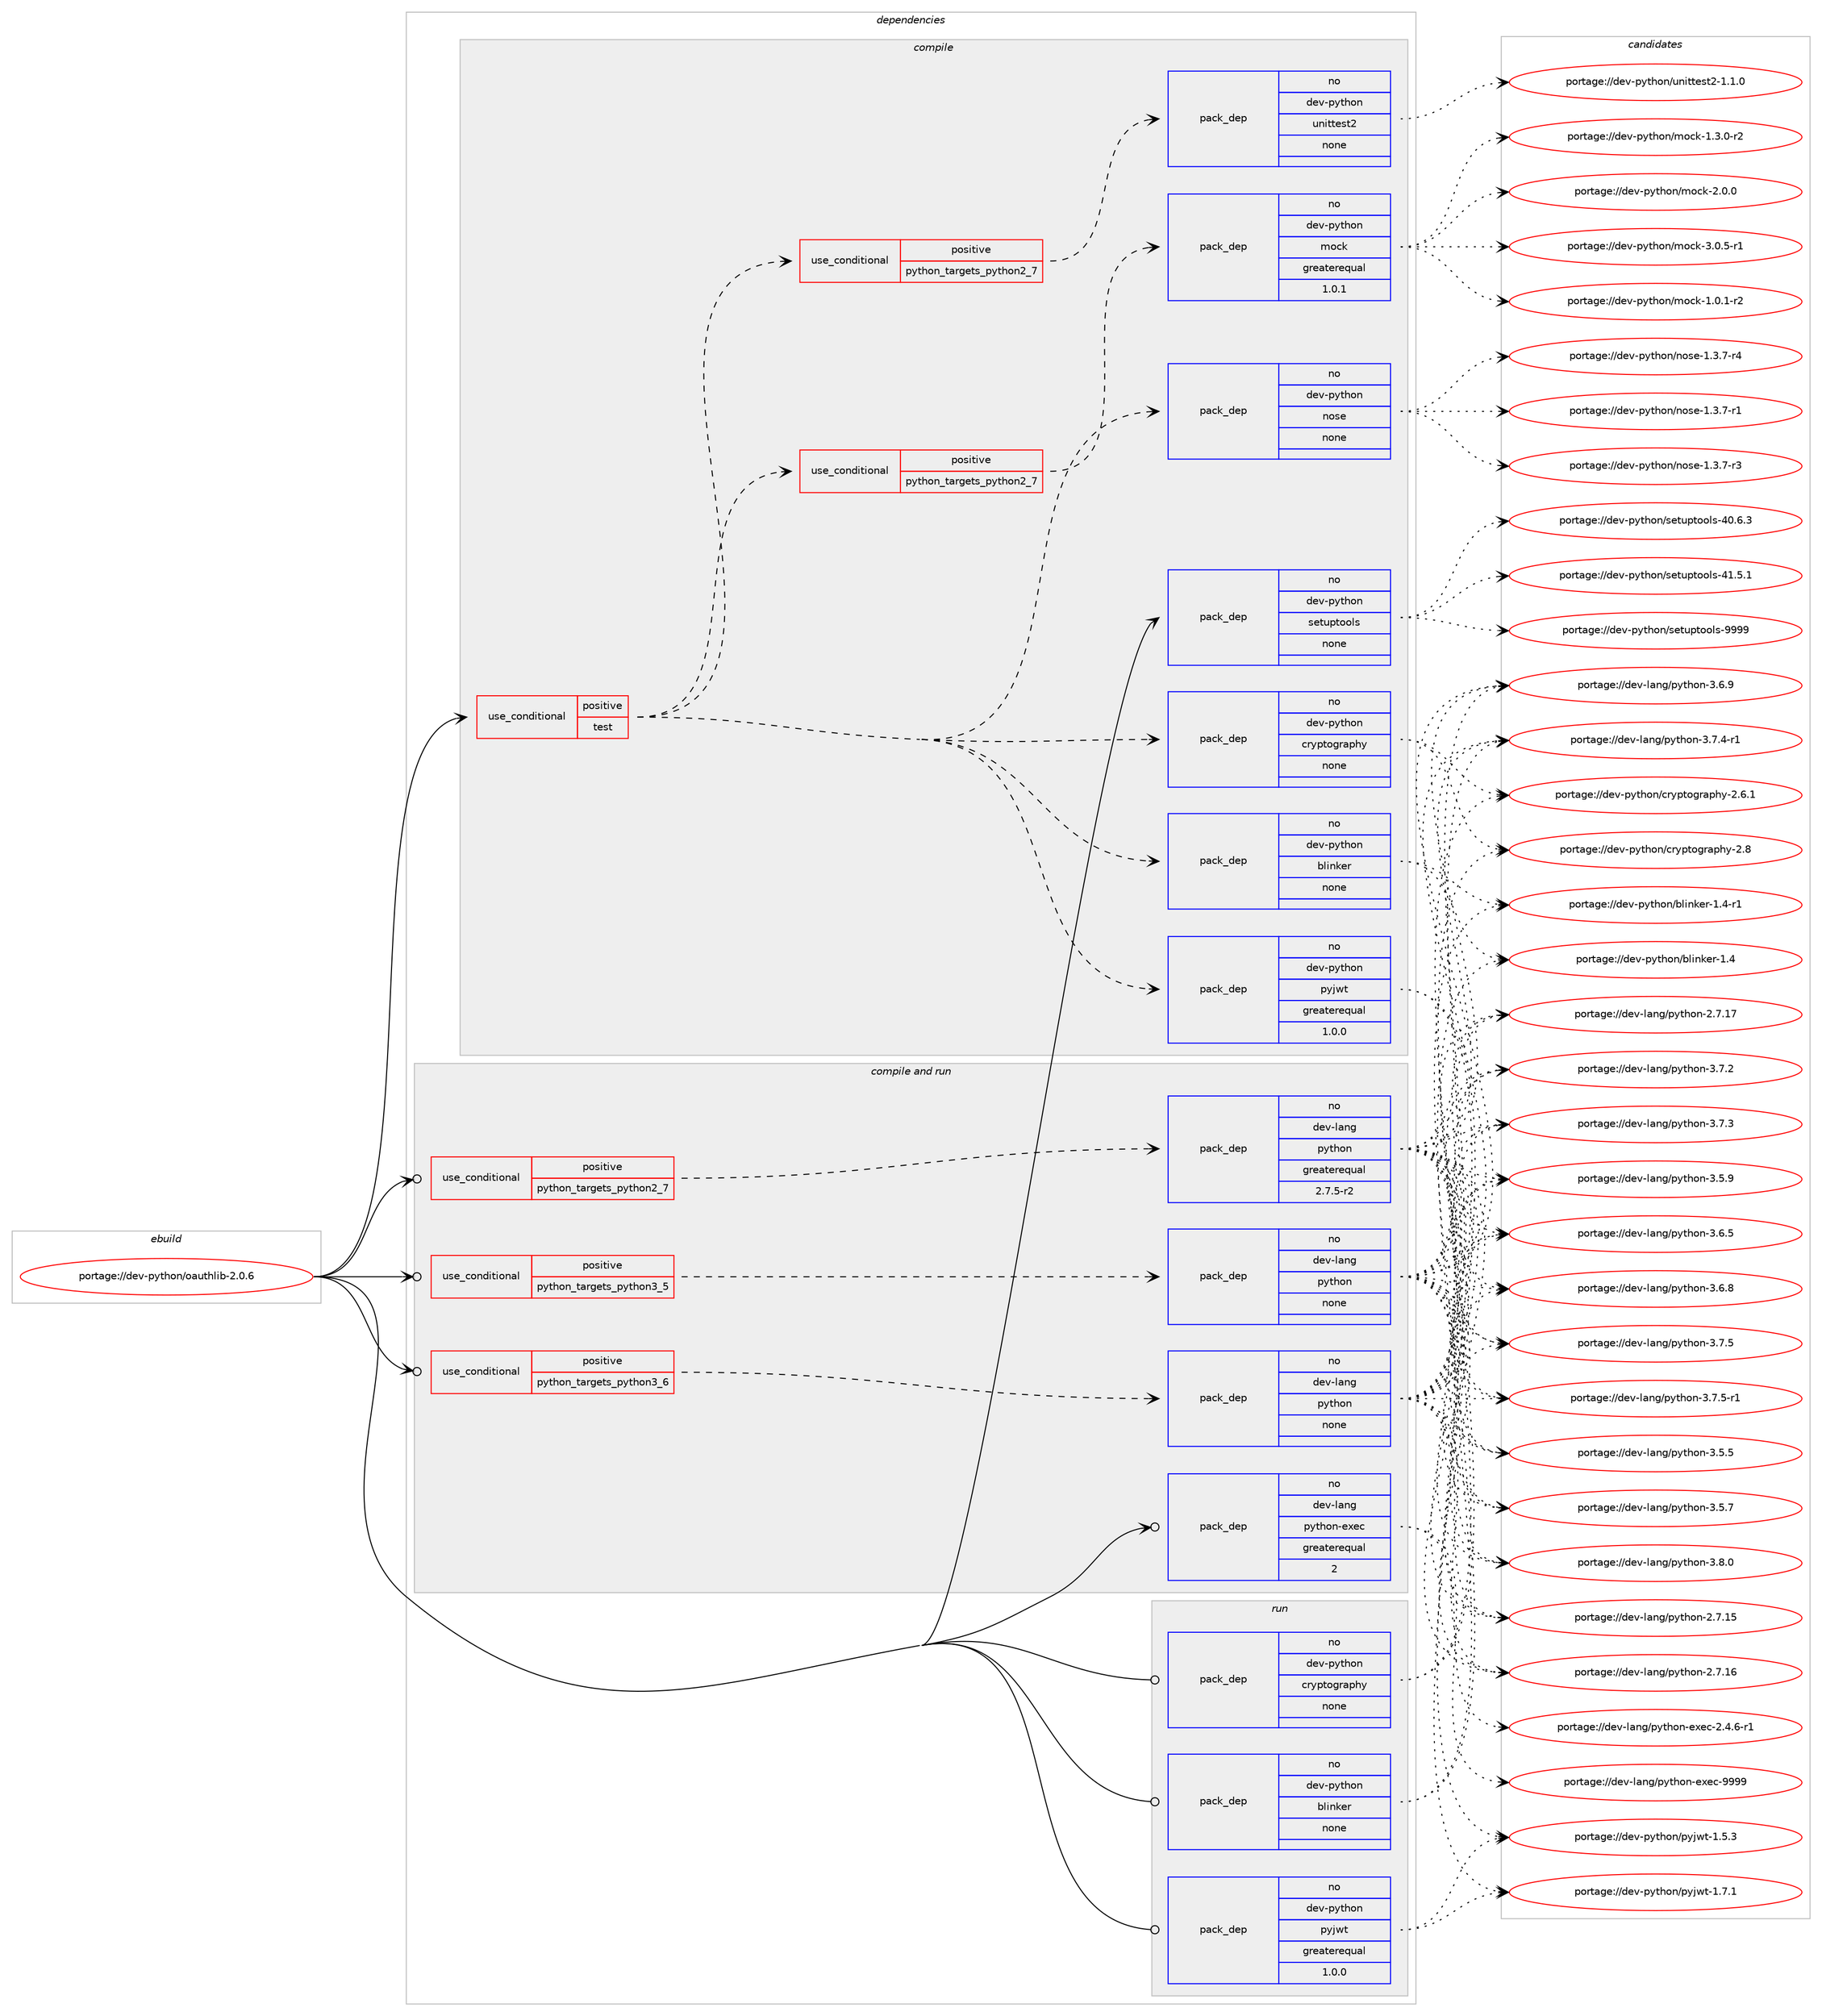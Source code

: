 digraph prolog {

# *************
# Graph options
# *************

newrank=true;
concentrate=true;
compound=true;
graph [rankdir=LR,fontname=Helvetica,fontsize=10,ranksep=1.5];#, ranksep=2.5, nodesep=0.2];
edge  [arrowhead=vee];
node  [fontname=Helvetica,fontsize=10];

# **********
# The ebuild
# **********

subgraph cluster_leftcol {
color=gray;
rank=same;
label=<<i>ebuild</i>>;
id [label="portage://dev-python/oauthlib-2.0.6", color=red, width=4, href="../dev-python/oauthlib-2.0.6.svg"];
}

# ****************
# The dependencies
# ****************

subgraph cluster_midcol {
color=gray;
label=<<i>dependencies</i>>;
subgraph cluster_compile {
fillcolor="#eeeeee";
style=filled;
label=<<i>compile</i>>;
subgraph cond32770 {
dependency152609 [label=<<TABLE BORDER="0" CELLBORDER="1" CELLSPACING="0" CELLPADDING="4"><TR><TD ROWSPAN="3" CELLPADDING="10">use_conditional</TD></TR><TR><TD>positive</TD></TR><TR><TD>test</TD></TR></TABLE>>, shape=none, color=red];
subgraph pack116510 {
dependency152610 [label=<<TABLE BORDER="0" CELLBORDER="1" CELLSPACING="0" CELLPADDING="4" WIDTH="220"><TR><TD ROWSPAN="6" CELLPADDING="30">pack_dep</TD></TR><TR><TD WIDTH="110">no</TD></TR><TR><TD>dev-python</TD></TR><TR><TD>pyjwt</TD></TR><TR><TD>greaterequal</TD></TR><TR><TD>1.0.0</TD></TR></TABLE>>, shape=none, color=blue];
}
dependency152609:e -> dependency152610:w [weight=20,style="dashed",arrowhead="vee"];
subgraph pack116511 {
dependency152611 [label=<<TABLE BORDER="0" CELLBORDER="1" CELLSPACING="0" CELLPADDING="4" WIDTH="220"><TR><TD ROWSPAN="6" CELLPADDING="30">pack_dep</TD></TR><TR><TD WIDTH="110">no</TD></TR><TR><TD>dev-python</TD></TR><TR><TD>blinker</TD></TR><TR><TD>none</TD></TR><TR><TD></TD></TR></TABLE>>, shape=none, color=blue];
}
dependency152609:e -> dependency152611:w [weight=20,style="dashed",arrowhead="vee"];
subgraph pack116512 {
dependency152612 [label=<<TABLE BORDER="0" CELLBORDER="1" CELLSPACING="0" CELLPADDING="4" WIDTH="220"><TR><TD ROWSPAN="6" CELLPADDING="30">pack_dep</TD></TR><TR><TD WIDTH="110">no</TD></TR><TR><TD>dev-python</TD></TR><TR><TD>cryptography</TD></TR><TR><TD>none</TD></TR><TR><TD></TD></TR></TABLE>>, shape=none, color=blue];
}
dependency152609:e -> dependency152612:w [weight=20,style="dashed",arrowhead="vee"];
subgraph pack116513 {
dependency152613 [label=<<TABLE BORDER="0" CELLBORDER="1" CELLSPACING="0" CELLPADDING="4" WIDTH="220"><TR><TD ROWSPAN="6" CELLPADDING="30">pack_dep</TD></TR><TR><TD WIDTH="110">no</TD></TR><TR><TD>dev-python</TD></TR><TR><TD>nose</TD></TR><TR><TD>none</TD></TR><TR><TD></TD></TR></TABLE>>, shape=none, color=blue];
}
dependency152609:e -> dependency152613:w [weight=20,style="dashed",arrowhead="vee"];
subgraph cond32771 {
dependency152614 [label=<<TABLE BORDER="0" CELLBORDER="1" CELLSPACING="0" CELLPADDING="4"><TR><TD ROWSPAN="3" CELLPADDING="10">use_conditional</TD></TR><TR><TD>positive</TD></TR><TR><TD>python_targets_python2_7</TD></TR></TABLE>>, shape=none, color=red];
subgraph pack116514 {
dependency152615 [label=<<TABLE BORDER="0" CELLBORDER="1" CELLSPACING="0" CELLPADDING="4" WIDTH="220"><TR><TD ROWSPAN="6" CELLPADDING="30">pack_dep</TD></TR><TR><TD WIDTH="110">no</TD></TR><TR><TD>dev-python</TD></TR><TR><TD>mock</TD></TR><TR><TD>greaterequal</TD></TR><TR><TD>1.0.1</TD></TR></TABLE>>, shape=none, color=blue];
}
dependency152614:e -> dependency152615:w [weight=20,style="dashed",arrowhead="vee"];
}
dependency152609:e -> dependency152614:w [weight=20,style="dashed",arrowhead="vee"];
subgraph cond32772 {
dependency152616 [label=<<TABLE BORDER="0" CELLBORDER="1" CELLSPACING="0" CELLPADDING="4"><TR><TD ROWSPAN="3" CELLPADDING="10">use_conditional</TD></TR><TR><TD>positive</TD></TR><TR><TD>python_targets_python2_7</TD></TR></TABLE>>, shape=none, color=red];
subgraph pack116515 {
dependency152617 [label=<<TABLE BORDER="0" CELLBORDER="1" CELLSPACING="0" CELLPADDING="4" WIDTH="220"><TR><TD ROWSPAN="6" CELLPADDING="30">pack_dep</TD></TR><TR><TD WIDTH="110">no</TD></TR><TR><TD>dev-python</TD></TR><TR><TD>unittest2</TD></TR><TR><TD>none</TD></TR><TR><TD></TD></TR></TABLE>>, shape=none, color=blue];
}
dependency152616:e -> dependency152617:w [weight=20,style="dashed",arrowhead="vee"];
}
dependency152609:e -> dependency152616:w [weight=20,style="dashed",arrowhead="vee"];
}
id:e -> dependency152609:w [weight=20,style="solid",arrowhead="vee"];
subgraph pack116516 {
dependency152618 [label=<<TABLE BORDER="0" CELLBORDER="1" CELLSPACING="0" CELLPADDING="4" WIDTH="220"><TR><TD ROWSPAN="6" CELLPADDING="30">pack_dep</TD></TR><TR><TD WIDTH="110">no</TD></TR><TR><TD>dev-python</TD></TR><TR><TD>setuptools</TD></TR><TR><TD>none</TD></TR><TR><TD></TD></TR></TABLE>>, shape=none, color=blue];
}
id:e -> dependency152618:w [weight=20,style="solid",arrowhead="vee"];
}
subgraph cluster_compileandrun {
fillcolor="#eeeeee";
style=filled;
label=<<i>compile and run</i>>;
subgraph cond32773 {
dependency152619 [label=<<TABLE BORDER="0" CELLBORDER="1" CELLSPACING="0" CELLPADDING="4"><TR><TD ROWSPAN="3" CELLPADDING="10">use_conditional</TD></TR><TR><TD>positive</TD></TR><TR><TD>python_targets_python2_7</TD></TR></TABLE>>, shape=none, color=red];
subgraph pack116517 {
dependency152620 [label=<<TABLE BORDER="0" CELLBORDER="1" CELLSPACING="0" CELLPADDING="4" WIDTH="220"><TR><TD ROWSPAN="6" CELLPADDING="30">pack_dep</TD></TR><TR><TD WIDTH="110">no</TD></TR><TR><TD>dev-lang</TD></TR><TR><TD>python</TD></TR><TR><TD>greaterequal</TD></TR><TR><TD>2.7.5-r2</TD></TR></TABLE>>, shape=none, color=blue];
}
dependency152619:e -> dependency152620:w [weight=20,style="dashed",arrowhead="vee"];
}
id:e -> dependency152619:w [weight=20,style="solid",arrowhead="odotvee"];
subgraph cond32774 {
dependency152621 [label=<<TABLE BORDER="0" CELLBORDER="1" CELLSPACING="0" CELLPADDING="4"><TR><TD ROWSPAN="3" CELLPADDING="10">use_conditional</TD></TR><TR><TD>positive</TD></TR><TR><TD>python_targets_python3_5</TD></TR></TABLE>>, shape=none, color=red];
subgraph pack116518 {
dependency152622 [label=<<TABLE BORDER="0" CELLBORDER="1" CELLSPACING="0" CELLPADDING="4" WIDTH="220"><TR><TD ROWSPAN="6" CELLPADDING="30">pack_dep</TD></TR><TR><TD WIDTH="110">no</TD></TR><TR><TD>dev-lang</TD></TR><TR><TD>python</TD></TR><TR><TD>none</TD></TR><TR><TD></TD></TR></TABLE>>, shape=none, color=blue];
}
dependency152621:e -> dependency152622:w [weight=20,style="dashed",arrowhead="vee"];
}
id:e -> dependency152621:w [weight=20,style="solid",arrowhead="odotvee"];
subgraph cond32775 {
dependency152623 [label=<<TABLE BORDER="0" CELLBORDER="1" CELLSPACING="0" CELLPADDING="4"><TR><TD ROWSPAN="3" CELLPADDING="10">use_conditional</TD></TR><TR><TD>positive</TD></TR><TR><TD>python_targets_python3_6</TD></TR></TABLE>>, shape=none, color=red];
subgraph pack116519 {
dependency152624 [label=<<TABLE BORDER="0" CELLBORDER="1" CELLSPACING="0" CELLPADDING="4" WIDTH="220"><TR><TD ROWSPAN="6" CELLPADDING="30">pack_dep</TD></TR><TR><TD WIDTH="110">no</TD></TR><TR><TD>dev-lang</TD></TR><TR><TD>python</TD></TR><TR><TD>none</TD></TR><TR><TD></TD></TR></TABLE>>, shape=none, color=blue];
}
dependency152623:e -> dependency152624:w [weight=20,style="dashed",arrowhead="vee"];
}
id:e -> dependency152623:w [weight=20,style="solid",arrowhead="odotvee"];
subgraph pack116520 {
dependency152625 [label=<<TABLE BORDER="0" CELLBORDER="1" CELLSPACING="0" CELLPADDING="4" WIDTH="220"><TR><TD ROWSPAN="6" CELLPADDING="30">pack_dep</TD></TR><TR><TD WIDTH="110">no</TD></TR><TR><TD>dev-lang</TD></TR><TR><TD>python-exec</TD></TR><TR><TD>greaterequal</TD></TR><TR><TD>2</TD></TR></TABLE>>, shape=none, color=blue];
}
id:e -> dependency152625:w [weight=20,style="solid",arrowhead="odotvee"];
}
subgraph cluster_run {
fillcolor="#eeeeee";
style=filled;
label=<<i>run</i>>;
subgraph pack116521 {
dependency152626 [label=<<TABLE BORDER="0" CELLBORDER="1" CELLSPACING="0" CELLPADDING="4" WIDTH="220"><TR><TD ROWSPAN="6" CELLPADDING="30">pack_dep</TD></TR><TR><TD WIDTH="110">no</TD></TR><TR><TD>dev-python</TD></TR><TR><TD>blinker</TD></TR><TR><TD>none</TD></TR><TR><TD></TD></TR></TABLE>>, shape=none, color=blue];
}
id:e -> dependency152626:w [weight=20,style="solid",arrowhead="odot"];
subgraph pack116522 {
dependency152627 [label=<<TABLE BORDER="0" CELLBORDER="1" CELLSPACING="0" CELLPADDING="4" WIDTH="220"><TR><TD ROWSPAN="6" CELLPADDING="30">pack_dep</TD></TR><TR><TD WIDTH="110">no</TD></TR><TR><TD>dev-python</TD></TR><TR><TD>cryptography</TD></TR><TR><TD>none</TD></TR><TR><TD></TD></TR></TABLE>>, shape=none, color=blue];
}
id:e -> dependency152627:w [weight=20,style="solid",arrowhead="odot"];
subgraph pack116523 {
dependency152628 [label=<<TABLE BORDER="0" CELLBORDER="1" CELLSPACING="0" CELLPADDING="4" WIDTH="220"><TR><TD ROWSPAN="6" CELLPADDING="30">pack_dep</TD></TR><TR><TD WIDTH="110">no</TD></TR><TR><TD>dev-python</TD></TR><TR><TD>pyjwt</TD></TR><TR><TD>greaterequal</TD></TR><TR><TD>1.0.0</TD></TR></TABLE>>, shape=none, color=blue];
}
id:e -> dependency152628:w [weight=20,style="solid",arrowhead="odot"];
}
}

# **************
# The candidates
# **************

subgraph cluster_choices {
rank=same;
color=gray;
label=<<i>candidates</i>>;

subgraph choice116510 {
color=black;
nodesep=1;
choiceportage1001011184511212111610411111047112121106119116454946534651 [label="portage://dev-python/pyjwt-1.5.3", color=red, width=4,href="../dev-python/pyjwt-1.5.3.svg"];
choiceportage1001011184511212111610411111047112121106119116454946554649 [label="portage://dev-python/pyjwt-1.7.1", color=red, width=4,href="../dev-python/pyjwt-1.7.1.svg"];
dependency152610:e -> choiceportage1001011184511212111610411111047112121106119116454946534651:w [style=dotted,weight="100"];
dependency152610:e -> choiceportage1001011184511212111610411111047112121106119116454946554649:w [style=dotted,weight="100"];
}
subgraph choice116511 {
color=black;
nodesep=1;
choiceportage10010111845112121116104111110479810810511010710111445494652 [label="portage://dev-python/blinker-1.4", color=red, width=4,href="../dev-python/blinker-1.4.svg"];
choiceportage100101118451121211161041111104798108105110107101114454946524511449 [label="portage://dev-python/blinker-1.4-r1", color=red, width=4,href="../dev-python/blinker-1.4-r1.svg"];
dependency152611:e -> choiceportage10010111845112121116104111110479810810511010710111445494652:w [style=dotted,weight="100"];
dependency152611:e -> choiceportage100101118451121211161041111104798108105110107101114454946524511449:w [style=dotted,weight="100"];
}
subgraph choice116512 {
color=black;
nodesep=1;
choiceportage10010111845112121116104111110479911412111211611110311497112104121455046544649 [label="portage://dev-python/cryptography-2.6.1", color=red, width=4,href="../dev-python/cryptography-2.6.1.svg"];
choiceportage1001011184511212111610411111047991141211121161111031149711210412145504656 [label="portage://dev-python/cryptography-2.8", color=red, width=4,href="../dev-python/cryptography-2.8.svg"];
dependency152612:e -> choiceportage10010111845112121116104111110479911412111211611110311497112104121455046544649:w [style=dotted,weight="100"];
dependency152612:e -> choiceportage1001011184511212111610411111047991141211121161111031149711210412145504656:w [style=dotted,weight="100"];
}
subgraph choice116513 {
color=black;
nodesep=1;
choiceportage10010111845112121116104111110471101111151014549465146554511449 [label="portage://dev-python/nose-1.3.7-r1", color=red, width=4,href="../dev-python/nose-1.3.7-r1.svg"];
choiceportage10010111845112121116104111110471101111151014549465146554511451 [label="portage://dev-python/nose-1.3.7-r3", color=red, width=4,href="../dev-python/nose-1.3.7-r3.svg"];
choiceportage10010111845112121116104111110471101111151014549465146554511452 [label="portage://dev-python/nose-1.3.7-r4", color=red, width=4,href="../dev-python/nose-1.3.7-r4.svg"];
dependency152613:e -> choiceportage10010111845112121116104111110471101111151014549465146554511449:w [style=dotted,weight="100"];
dependency152613:e -> choiceportage10010111845112121116104111110471101111151014549465146554511451:w [style=dotted,weight="100"];
dependency152613:e -> choiceportage10010111845112121116104111110471101111151014549465146554511452:w [style=dotted,weight="100"];
}
subgraph choice116514 {
color=black;
nodesep=1;
choiceportage1001011184511212111610411111047109111991074549464846494511450 [label="portage://dev-python/mock-1.0.1-r2", color=red, width=4,href="../dev-python/mock-1.0.1-r2.svg"];
choiceportage1001011184511212111610411111047109111991074549465146484511450 [label="portage://dev-python/mock-1.3.0-r2", color=red, width=4,href="../dev-python/mock-1.3.0-r2.svg"];
choiceportage100101118451121211161041111104710911199107455046484648 [label="portage://dev-python/mock-2.0.0", color=red, width=4,href="../dev-python/mock-2.0.0.svg"];
choiceportage1001011184511212111610411111047109111991074551464846534511449 [label="portage://dev-python/mock-3.0.5-r1", color=red, width=4,href="../dev-python/mock-3.0.5-r1.svg"];
dependency152615:e -> choiceportage1001011184511212111610411111047109111991074549464846494511450:w [style=dotted,weight="100"];
dependency152615:e -> choiceportage1001011184511212111610411111047109111991074549465146484511450:w [style=dotted,weight="100"];
dependency152615:e -> choiceportage100101118451121211161041111104710911199107455046484648:w [style=dotted,weight="100"];
dependency152615:e -> choiceportage1001011184511212111610411111047109111991074551464846534511449:w [style=dotted,weight="100"];
}
subgraph choice116515 {
color=black;
nodesep=1;
choiceportage100101118451121211161041111104711711010511611610111511650454946494648 [label="portage://dev-python/unittest2-1.1.0", color=red, width=4,href="../dev-python/unittest2-1.1.0.svg"];
dependency152617:e -> choiceportage100101118451121211161041111104711711010511611610111511650454946494648:w [style=dotted,weight="100"];
}
subgraph choice116516 {
color=black;
nodesep=1;
choiceportage100101118451121211161041111104711510111611711211611111110811545524846544651 [label="portage://dev-python/setuptools-40.6.3", color=red, width=4,href="../dev-python/setuptools-40.6.3.svg"];
choiceportage100101118451121211161041111104711510111611711211611111110811545524946534649 [label="portage://dev-python/setuptools-41.5.1", color=red, width=4,href="../dev-python/setuptools-41.5.1.svg"];
choiceportage10010111845112121116104111110471151011161171121161111111081154557575757 [label="portage://dev-python/setuptools-9999", color=red, width=4,href="../dev-python/setuptools-9999.svg"];
dependency152618:e -> choiceportage100101118451121211161041111104711510111611711211611111110811545524846544651:w [style=dotted,weight="100"];
dependency152618:e -> choiceportage100101118451121211161041111104711510111611711211611111110811545524946534649:w [style=dotted,weight="100"];
dependency152618:e -> choiceportage10010111845112121116104111110471151011161171121161111111081154557575757:w [style=dotted,weight="100"];
}
subgraph choice116517 {
color=black;
nodesep=1;
choiceportage10010111845108971101034711212111610411111045504655464953 [label="portage://dev-lang/python-2.7.15", color=red, width=4,href="../dev-lang/python-2.7.15.svg"];
choiceportage10010111845108971101034711212111610411111045504655464954 [label="portage://dev-lang/python-2.7.16", color=red, width=4,href="../dev-lang/python-2.7.16.svg"];
choiceportage10010111845108971101034711212111610411111045504655464955 [label="portage://dev-lang/python-2.7.17", color=red, width=4,href="../dev-lang/python-2.7.17.svg"];
choiceportage100101118451089711010347112121116104111110455146534653 [label="portage://dev-lang/python-3.5.5", color=red, width=4,href="../dev-lang/python-3.5.5.svg"];
choiceportage100101118451089711010347112121116104111110455146534655 [label="portage://dev-lang/python-3.5.7", color=red, width=4,href="../dev-lang/python-3.5.7.svg"];
choiceportage100101118451089711010347112121116104111110455146534657 [label="portage://dev-lang/python-3.5.9", color=red, width=4,href="../dev-lang/python-3.5.9.svg"];
choiceportage100101118451089711010347112121116104111110455146544653 [label="portage://dev-lang/python-3.6.5", color=red, width=4,href="../dev-lang/python-3.6.5.svg"];
choiceportage100101118451089711010347112121116104111110455146544656 [label="portage://dev-lang/python-3.6.8", color=red, width=4,href="../dev-lang/python-3.6.8.svg"];
choiceportage100101118451089711010347112121116104111110455146544657 [label="portage://dev-lang/python-3.6.9", color=red, width=4,href="../dev-lang/python-3.6.9.svg"];
choiceportage100101118451089711010347112121116104111110455146554650 [label="portage://dev-lang/python-3.7.2", color=red, width=4,href="../dev-lang/python-3.7.2.svg"];
choiceportage100101118451089711010347112121116104111110455146554651 [label="portage://dev-lang/python-3.7.3", color=red, width=4,href="../dev-lang/python-3.7.3.svg"];
choiceportage1001011184510897110103471121211161041111104551465546524511449 [label="portage://dev-lang/python-3.7.4-r1", color=red, width=4,href="../dev-lang/python-3.7.4-r1.svg"];
choiceportage100101118451089711010347112121116104111110455146554653 [label="portage://dev-lang/python-3.7.5", color=red, width=4,href="../dev-lang/python-3.7.5.svg"];
choiceportage1001011184510897110103471121211161041111104551465546534511449 [label="portage://dev-lang/python-3.7.5-r1", color=red, width=4,href="../dev-lang/python-3.7.5-r1.svg"];
choiceportage100101118451089711010347112121116104111110455146564648 [label="portage://dev-lang/python-3.8.0", color=red, width=4,href="../dev-lang/python-3.8.0.svg"];
dependency152620:e -> choiceportage10010111845108971101034711212111610411111045504655464953:w [style=dotted,weight="100"];
dependency152620:e -> choiceportage10010111845108971101034711212111610411111045504655464954:w [style=dotted,weight="100"];
dependency152620:e -> choiceportage10010111845108971101034711212111610411111045504655464955:w [style=dotted,weight="100"];
dependency152620:e -> choiceportage100101118451089711010347112121116104111110455146534653:w [style=dotted,weight="100"];
dependency152620:e -> choiceportage100101118451089711010347112121116104111110455146534655:w [style=dotted,weight="100"];
dependency152620:e -> choiceportage100101118451089711010347112121116104111110455146534657:w [style=dotted,weight="100"];
dependency152620:e -> choiceportage100101118451089711010347112121116104111110455146544653:w [style=dotted,weight="100"];
dependency152620:e -> choiceportage100101118451089711010347112121116104111110455146544656:w [style=dotted,weight="100"];
dependency152620:e -> choiceportage100101118451089711010347112121116104111110455146544657:w [style=dotted,weight="100"];
dependency152620:e -> choiceportage100101118451089711010347112121116104111110455146554650:w [style=dotted,weight="100"];
dependency152620:e -> choiceportage100101118451089711010347112121116104111110455146554651:w [style=dotted,weight="100"];
dependency152620:e -> choiceportage1001011184510897110103471121211161041111104551465546524511449:w [style=dotted,weight="100"];
dependency152620:e -> choiceportage100101118451089711010347112121116104111110455146554653:w [style=dotted,weight="100"];
dependency152620:e -> choiceportage1001011184510897110103471121211161041111104551465546534511449:w [style=dotted,weight="100"];
dependency152620:e -> choiceportage100101118451089711010347112121116104111110455146564648:w [style=dotted,weight="100"];
}
subgraph choice116518 {
color=black;
nodesep=1;
choiceportage10010111845108971101034711212111610411111045504655464953 [label="portage://dev-lang/python-2.7.15", color=red, width=4,href="../dev-lang/python-2.7.15.svg"];
choiceportage10010111845108971101034711212111610411111045504655464954 [label="portage://dev-lang/python-2.7.16", color=red, width=4,href="../dev-lang/python-2.7.16.svg"];
choiceportage10010111845108971101034711212111610411111045504655464955 [label="portage://dev-lang/python-2.7.17", color=red, width=4,href="../dev-lang/python-2.7.17.svg"];
choiceportage100101118451089711010347112121116104111110455146534653 [label="portage://dev-lang/python-3.5.5", color=red, width=4,href="../dev-lang/python-3.5.5.svg"];
choiceportage100101118451089711010347112121116104111110455146534655 [label="portage://dev-lang/python-3.5.7", color=red, width=4,href="../dev-lang/python-3.5.7.svg"];
choiceportage100101118451089711010347112121116104111110455146534657 [label="portage://dev-lang/python-3.5.9", color=red, width=4,href="../dev-lang/python-3.5.9.svg"];
choiceportage100101118451089711010347112121116104111110455146544653 [label="portage://dev-lang/python-3.6.5", color=red, width=4,href="../dev-lang/python-3.6.5.svg"];
choiceportage100101118451089711010347112121116104111110455146544656 [label="portage://dev-lang/python-3.6.8", color=red, width=4,href="../dev-lang/python-3.6.8.svg"];
choiceportage100101118451089711010347112121116104111110455146544657 [label="portage://dev-lang/python-3.6.9", color=red, width=4,href="../dev-lang/python-3.6.9.svg"];
choiceportage100101118451089711010347112121116104111110455146554650 [label="portage://dev-lang/python-3.7.2", color=red, width=4,href="../dev-lang/python-3.7.2.svg"];
choiceportage100101118451089711010347112121116104111110455146554651 [label="portage://dev-lang/python-3.7.3", color=red, width=4,href="../dev-lang/python-3.7.3.svg"];
choiceportage1001011184510897110103471121211161041111104551465546524511449 [label="portage://dev-lang/python-3.7.4-r1", color=red, width=4,href="../dev-lang/python-3.7.4-r1.svg"];
choiceportage100101118451089711010347112121116104111110455146554653 [label="portage://dev-lang/python-3.7.5", color=red, width=4,href="../dev-lang/python-3.7.5.svg"];
choiceportage1001011184510897110103471121211161041111104551465546534511449 [label="portage://dev-lang/python-3.7.5-r1", color=red, width=4,href="../dev-lang/python-3.7.5-r1.svg"];
choiceportage100101118451089711010347112121116104111110455146564648 [label="portage://dev-lang/python-3.8.0", color=red, width=4,href="../dev-lang/python-3.8.0.svg"];
dependency152622:e -> choiceportage10010111845108971101034711212111610411111045504655464953:w [style=dotted,weight="100"];
dependency152622:e -> choiceportage10010111845108971101034711212111610411111045504655464954:w [style=dotted,weight="100"];
dependency152622:e -> choiceportage10010111845108971101034711212111610411111045504655464955:w [style=dotted,weight="100"];
dependency152622:e -> choiceportage100101118451089711010347112121116104111110455146534653:w [style=dotted,weight="100"];
dependency152622:e -> choiceportage100101118451089711010347112121116104111110455146534655:w [style=dotted,weight="100"];
dependency152622:e -> choiceportage100101118451089711010347112121116104111110455146534657:w [style=dotted,weight="100"];
dependency152622:e -> choiceportage100101118451089711010347112121116104111110455146544653:w [style=dotted,weight="100"];
dependency152622:e -> choiceportage100101118451089711010347112121116104111110455146544656:w [style=dotted,weight="100"];
dependency152622:e -> choiceportage100101118451089711010347112121116104111110455146544657:w [style=dotted,weight="100"];
dependency152622:e -> choiceportage100101118451089711010347112121116104111110455146554650:w [style=dotted,weight="100"];
dependency152622:e -> choiceportage100101118451089711010347112121116104111110455146554651:w [style=dotted,weight="100"];
dependency152622:e -> choiceportage1001011184510897110103471121211161041111104551465546524511449:w [style=dotted,weight="100"];
dependency152622:e -> choiceportage100101118451089711010347112121116104111110455146554653:w [style=dotted,weight="100"];
dependency152622:e -> choiceportage1001011184510897110103471121211161041111104551465546534511449:w [style=dotted,weight="100"];
dependency152622:e -> choiceportage100101118451089711010347112121116104111110455146564648:w [style=dotted,weight="100"];
}
subgraph choice116519 {
color=black;
nodesep=1;
choiceportage10010111845108971101034711212111610411111045504655464953 [label="portage://dev-lang/python-2.7.15", color=red, width=4,href="../dev-lang/python-2.7.15.svg"];
choiceportage10010111845108971101034711212111610411111045504655464954 [label="portage://dev-lang/python-2.7.16", color=red, width=4,href="../dev-lang/python-2.7.16.svg"];
choiceportage10010111845108971101034711212111610411111045504655464955 [label="portage://dev-lang/python-2.7.17", color=red, width=4,href="../dev-lang/python-2.7.17.svg"];
choiceportage100101118451089711010347112121116104111110455146534653 [label="portage://dev-lang/python-3.5.5", color=red, width=4,href="../dev-lang/python-3.5.5.svg"];
choiceportage100101118451089711010347112121116104111110455146534655 [label="portage://dev-lang/python-3.5.7", color=red, width=4,href="../dev-lang/python-3.5.7.svg"];
choiceportage100101118451089711010347112121116104111110455146534657 [label="portage://dev-lang/python-3.5.9", color=red, width=4,href="../dev-lang/python-3.5.9.svg"];
choiceportage100101118451089711010347112121116104111110455146544653 [label="portage://dev-lang/python-3.6.5", color=red, width=4,href="../dev-lang/python-3.6.5.svg"];
choiceportage100101118451089711010347112121116104111110455146544656 [label="portage://dev-lang/python-3.6.8", color=red, width=4,href="../dev-lang/python-3.6.8.svg"];
choiceportage100101118451089711010347112121116104111110455146544657 [label="portage://dev-lang/python-3.6.9", color=red, width=4,href="../dev-lang/python-3.6.9.svg"];
choiceportage100101118451089711010347112121116104111110455146554650 [label="portage://dev-lang/python-3.7.2", color=red, width=4,href="../dev-lang/python-3.7.2.svg"];
choiceportage100101118451089711010347112121116104111110455146554651 [label="portage://dev-lang/python-3.7.3", color=red, width=4,href="../dev-lang/python-3.7.3.svg"];
choiceportage1001011184510897110103471121211161041111104551465546524511449 [label="portage://dev-lang/python-3.7.4-r1", color=red, width=4,href="../dev-lang/python-3.7.4-r1.svg"];
choiceportage100101118451089711010347112121116104111110455146554653 [label="portage://dev-lang/python-3.7.5", color=red, width=4,href="../dev-lang/python-3.7.5.svg"];
choiceportage1001011184510897110103471121211161041111104551465546534511449 [label="portage://dev-lang/python-3.7.5-r1", color=red, width=4,href="../dev-lang/python-3.7.5-r1.svg"];
choiceportage100101118451089711010347112121116104111110455146564648 [label="portage://dev-lang/python-3.8.0", color=red, width=4,href="../dev-lang/python-3.8.0.svg"];
dependency152624:e -> choiceportage10010111845108971101034711212111610411111045504655464953:w [style=dotted,weight="100"];
dependency152624:e -> choiceportage10010111845108971101034711212111610411111045504655464954:w [style=dotted,weight="100"];
dependency152624:e -> choiceportage10010111845108971101034711212111610411111045504655464955:w [style=dotted,weight="100"];
dependency152624:e -> choiceportage100101118451089711010347112121116104111110455146534653:w [style=dotted,weight="100"];
dependency152624:e -> choiceportage100101118451089711010347112121116104111110455146534655:w [style=dotted,weight="100"];
dependency152624:e -> choiceportage100101118451089711010347112121116104111110455146534657:w [style=dotted,weight="100"];
dependency152624:e -> choiceportage100101118451089711010347112121116104111110455146544653:w [style=dotted,weight="100"];
dependency152624:e -> choiceportage100101118451089711010347112121116104111110455146544656:w [style=dotted,weight="100"];
dependency152624:e -> choiceportage100101118451089711010347112121116104111110455146544657:w [style=dotted,weight="100"];
dependency152624:e -> choiceportage100101118451089711010347112121116104111110455146554650:w [style=dotted,weight="100"];
dependency152624:e -> choiceportage100101118451089711010347112121116104111110455146554651:w [style=dotted,weight="100"];
dependency152624:e -> choiceportage1001011184510897110103471121211161041111104551465546524511449:w [style=dotted,weight="100"];
dependency152624:e -> choiceportage100101118451089711010347112121116104111110455146554653:w [style=dotted,weight="100"];
dependency152624:e -> choiceportage1001011184510897110103471121211161041111104551465546534511449:w [style=dotted,weight="100"];
dependency152624:e -> choiceportage100101118451089711010347112121116104111110455146564648:w [style=dotted,weight="100"];
}
subgraph choice116520 {
color=black;
nodesep=1;
choiceportage10010111845108971101034711212111610411111045101120101994550465246544511449 [label="portage://dev-lang/python-exec-2.4.6-r1", color=red, width=4,href="../dev-lang/python-exec-2.4.6-r1.svg"];
choiceportage10010111845108971101034711212111610411111045101120101994557575757 [label="portage://dev-lang/python-exec-9999", color=red, width=4,href="../dev-lang/python-exec-9999.svg"];
dependency152625:e -> choiceportage10010111845108971101034711212111610411111045101120101994550465246544511449:w [style=dotted,weight="100"];
dependency152625:e -> choiceportage10010111845108971101034711212111610411111045101120101994557575757:w [style=dotted,weight="100"];
}
subgraph choice116521 {
color=black;
nodesep=1;
choiceportage10010111845112121116104111110479810810511010710111445494652 [label="portage://dev-python/blinker-1.4", color=red, width=4,href="../dev-python/blinker-1.4.svg"];
choiceportage100101118451121211161041111104798108105110107101114454946524511449 [label="portage://dev-python/blinker-1.4-r1", color=red, width=4,href="../dev-python/blinker-1.4-r1.svg"];
dependency152626:e -> choiceportage10010111845112121116104111110479810810511010710111445494652:w [style=dotted,weight="100"];
dependency152626:e -> choiceportage100101118451121211161041111104798108105110107101114454946524511449:w [style=dotted,weight="100"];
}
subgraph choice116522 {
color=black;
nodesep=1;
choiceportage10010111845112121116104111110479911412111211611110311497112104121455046544649 [label="portage://dev-python/cryptography-2.6.1", color=red, width=4,href="../dev-python/cryptography-2.6.1.svg"];
choiceportage1001011184511212111610411111047991141211121161111031149711210412145504656 [label="portage://dev-python/cryptography-2.8", color=red, width=4,href="../dev-python/cryptography-2.8.svg"];
dependency152627:e -> choiceportage10010111845112121116104111110479911412111211611110311497112104121455046544649:w [style=dotted,weight="100"];
dependency152627:e -> choiceportage1001011184511212111610411111047991141211121161111031149711210412145504656:w [style=dotted,weight="100"];
}
subgraph choice116523 {
color=black;
nodesep=1;
choiceportage1001011184511212111610411111047112121106119116454946534651 [label="portage://dev-python/pyjwt-1.5.3", color=red, width=4,href="../dev-python/pyjwt-1.5.3.svg"];
choiceportage1001011184511212111610411111047112121106119116454946554649 [label="portage://dev-python/pyjwt-1.7.1", color=red, width=4,href="../dev-python/pyjwt-1.7.1.svg"];
dependency152628:e -> choiceportage1001011184511212111610411111047112121106119116454946534651:w [style=dotted,weight="100"];
dependency152628:e -> choiceportage1001011184511212111610411111047112121106119116454946554649:w [style=dotted,weight="100"];
}
}

}
